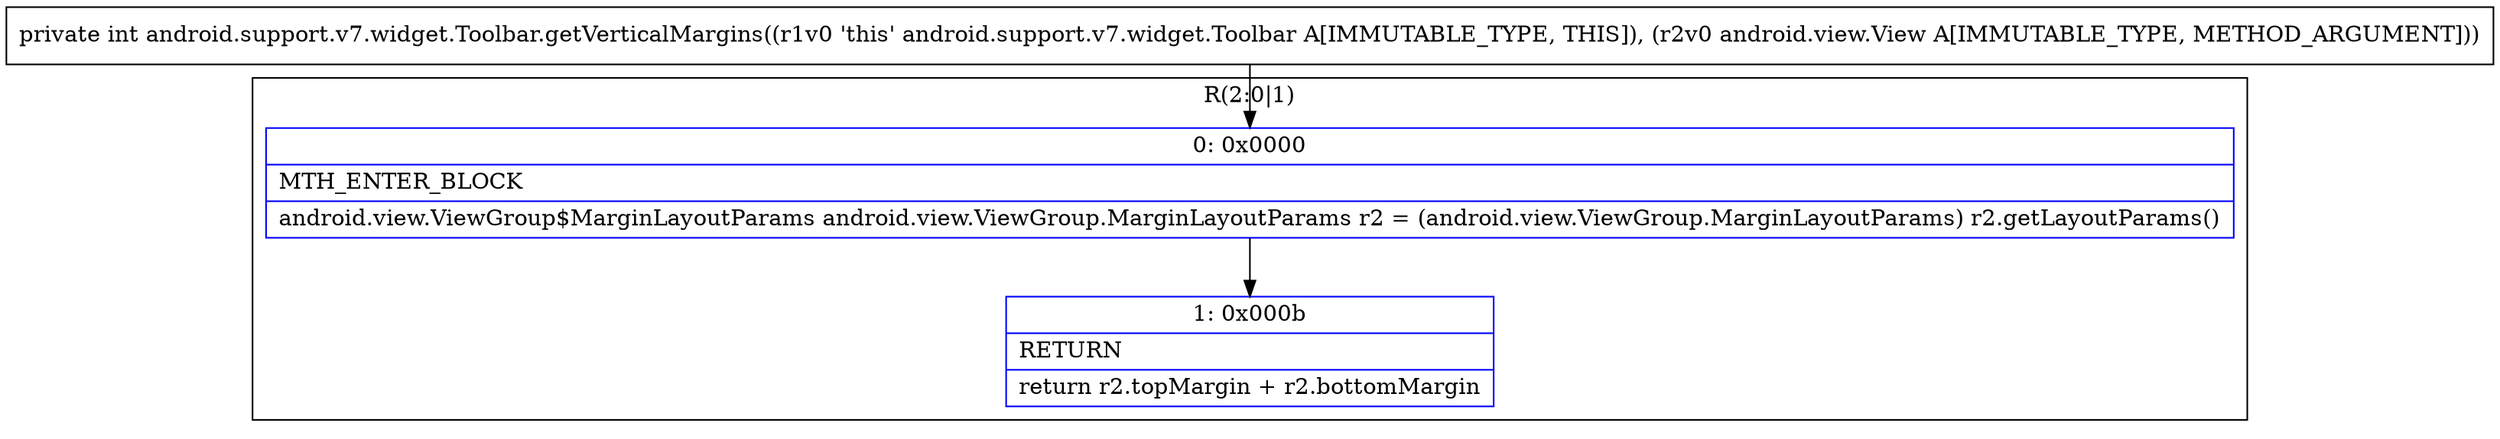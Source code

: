 digraph "CFG forandroid.support.v7.widget.Toolbar.getVerticalMargins(Landroid\/view\/View;)I" {
subgraph cluster_Region_1218759172 {
label = "R(2:0|1)";
node [shape=record,color=blue];
Node_0 [shape=record,label="{0\:\ 0x0000|MTH_ENTER_BLOCK\l|android.view.ViewGroup$MarginLayoutParams android.view.ViewGroup.MarginLayoutParams r2 = (android.view.ViewGroup.MarginLayoutParams) r2.getLayoutParams()\l}"];
Node_1 [shape=record,label="{1\:\ 0x000b|RETURN\l|return r2.topMargin + r2.bottomMargin\l}"];
}
MethodNode[shape=record,label="{private int android.support.v7.widget.Toolbar.getVerticalMargins((r1v0 'this' android.support.v7.widget.Toolbar A[IMMUTABLE_TYPE, THIS]), (r2v0 android.view.View A[IMMUTABLE_TYPE, METHOD_ARGUMENT])) }"];
MethodNode -> Node_0;
Node_0 -> Node_1;
}

